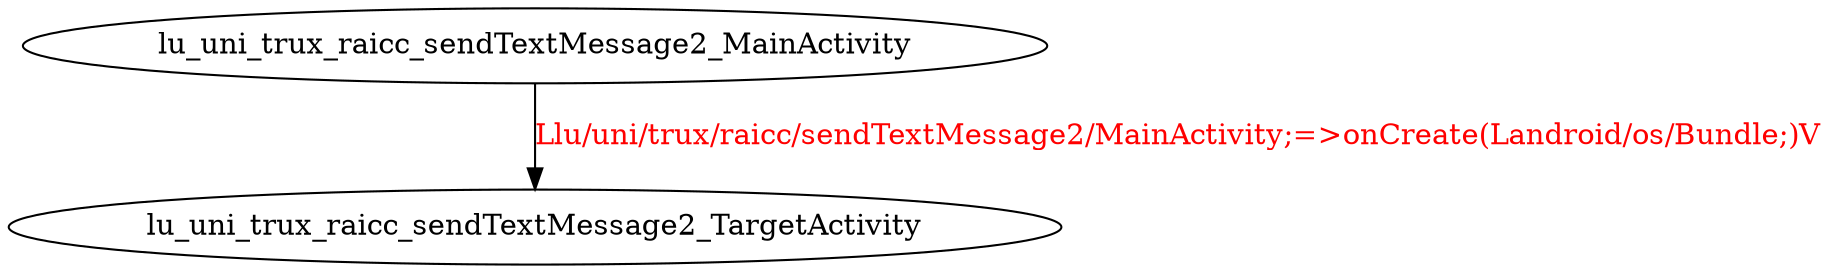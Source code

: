 digraph G {
lu_uni_trux_raicc_sendTextMessage2_MainActivity -> lu_uni_trux_raicc_sendTextMessage2_TargetActivity [label="Llu/uni/trux/raicc/sendTextMessage2/MainActivity;=>onCreate(Landroid/os/Bundle;)V", fontcolor="red"];
}